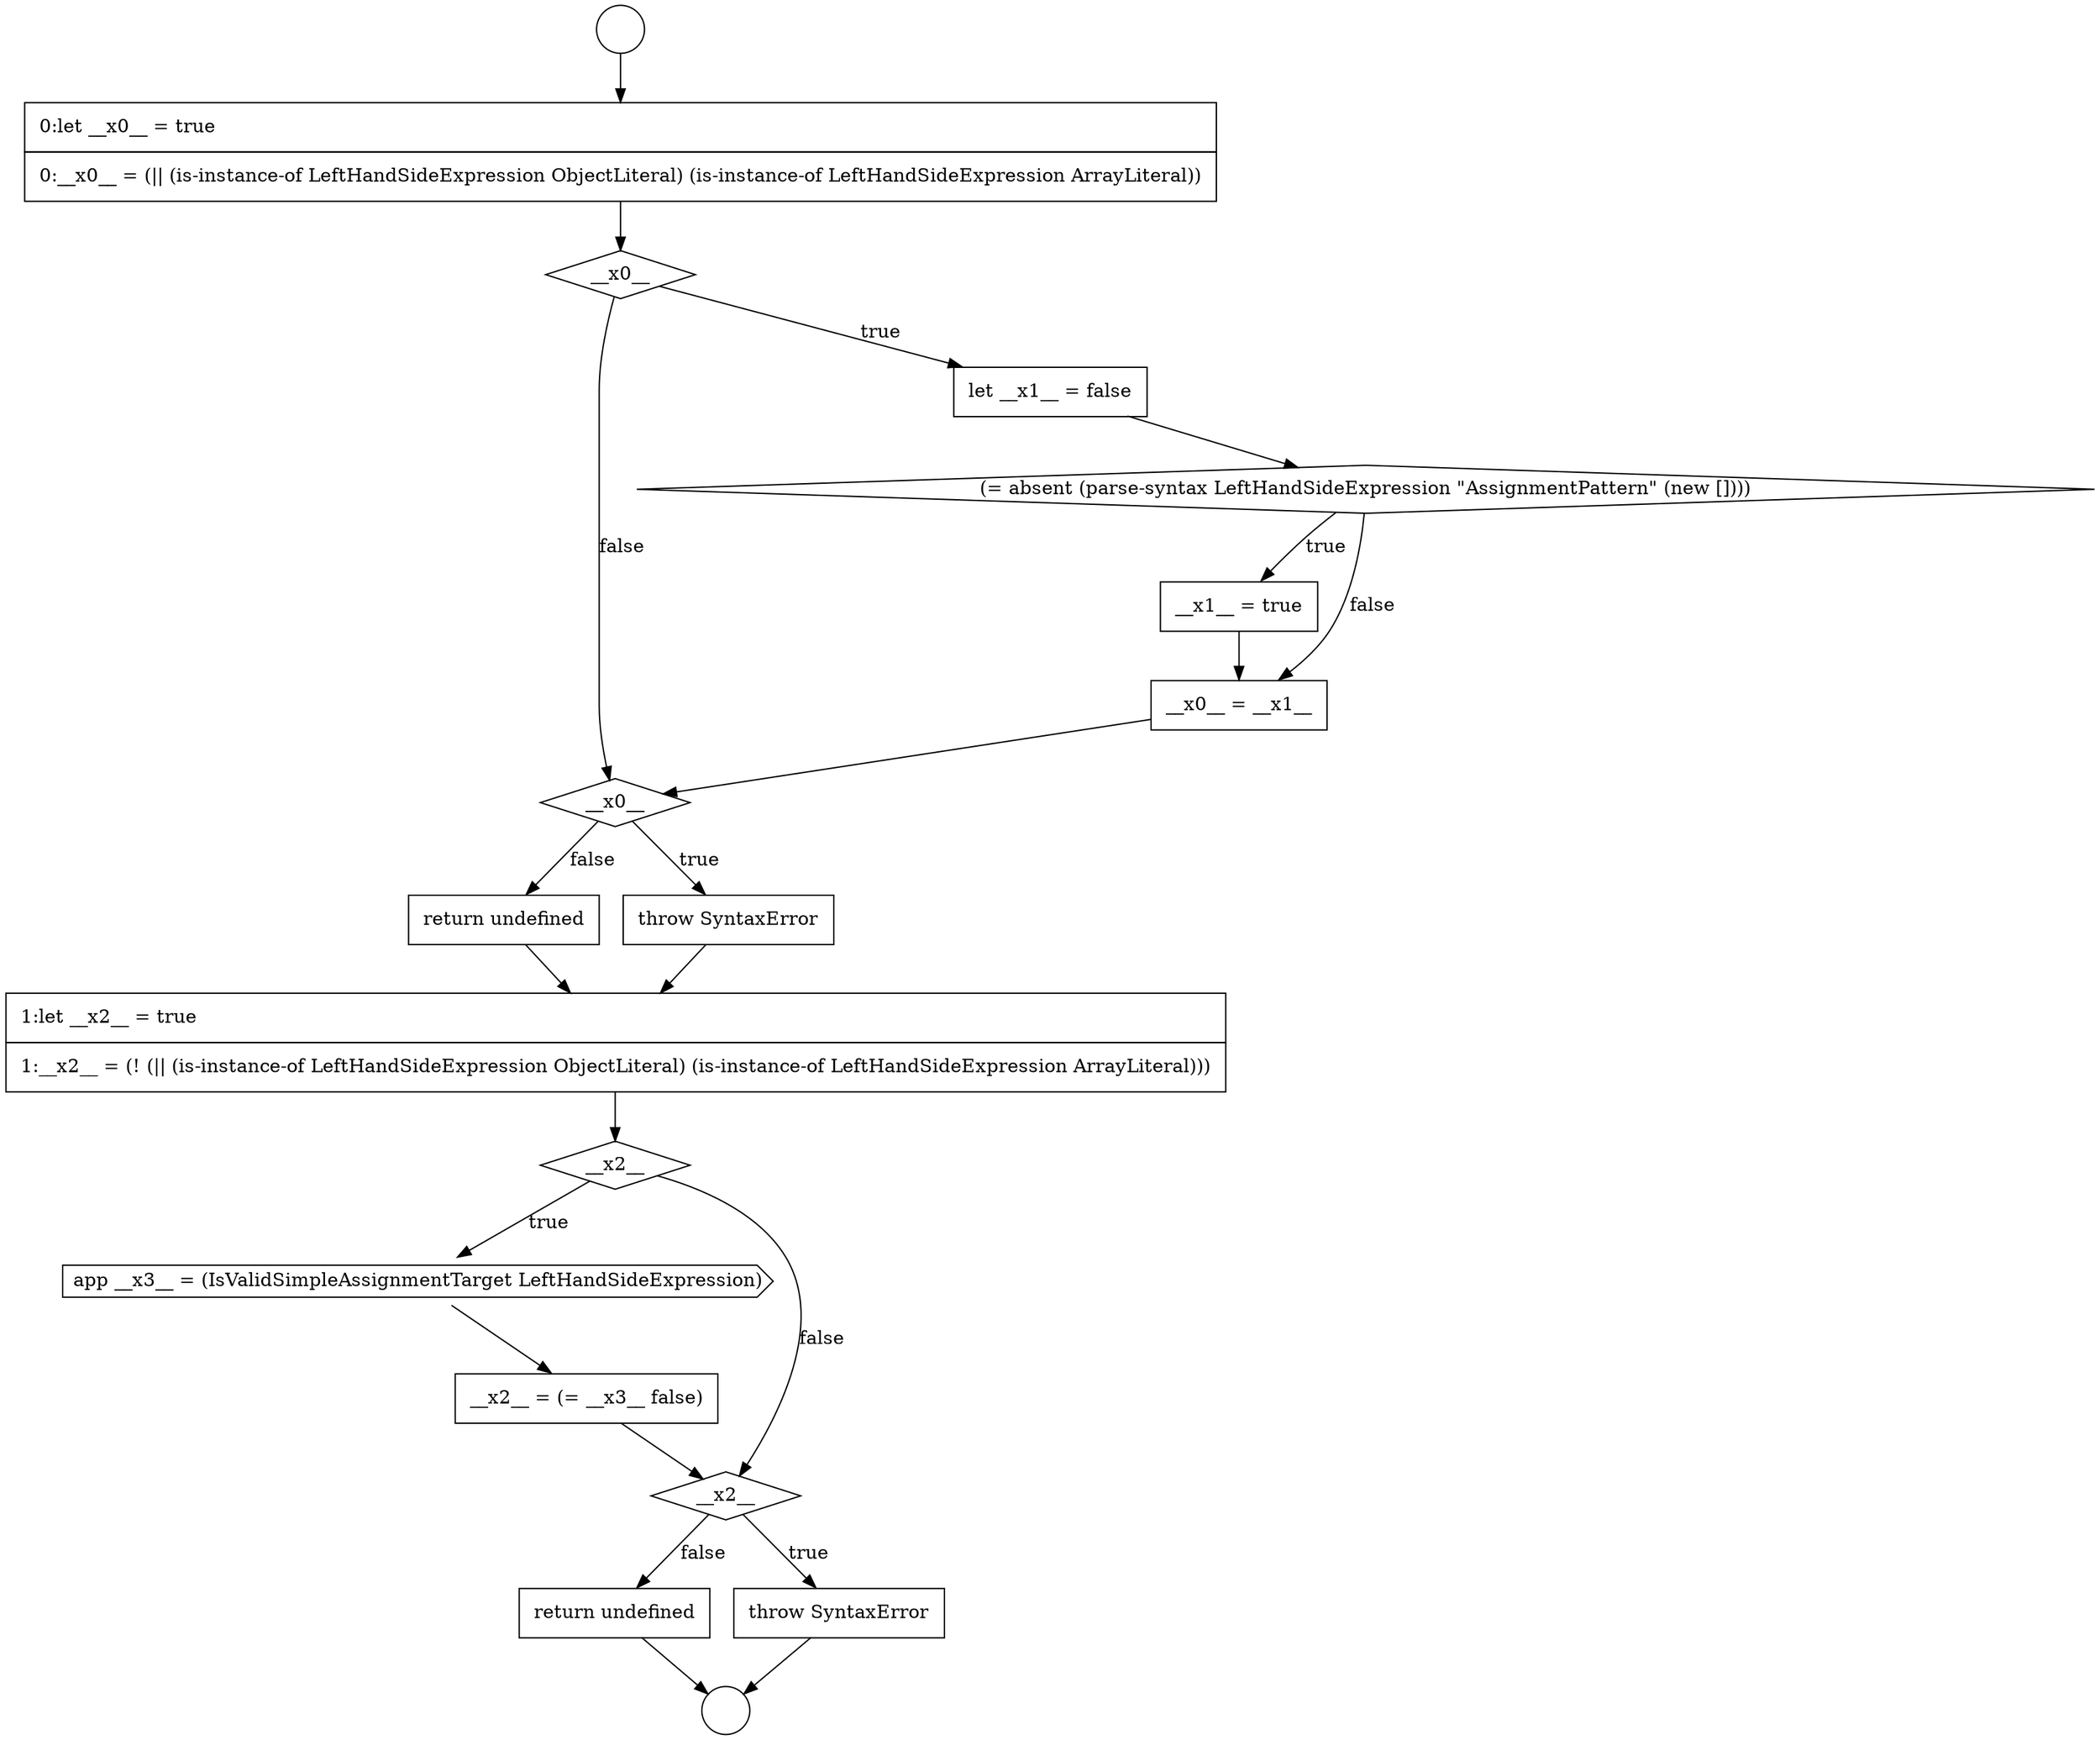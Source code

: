 digraph {
  node18062 [shape=none, margin=0, label=<<font color="black">
    <table border="0" cellborder="1" cellspacing="0" cellpadding="10">
      <tr><td align="left">return undefined</td></tr>
    </table>
  </font>> color="black" fillcolor="white" style=filled]
  node18056 [shape=none, margin=0, label=<<font color="black">
    <table border="0" cellborder="1" cellspacing="0" cellpadding="10">
      <tr><td align="left">1:let __x2__ = true</td></tr>
      <tr><td align="left">1:__x2__ = (! (|| (is-instance-of LeftHandSideExpression ObjectLiteral) (is-instance-of LeftHandSideExpression ArrayLiteral)))</td></tr>
    </table>
  </font>> color="black" fillcolor="white" style=filled]
  node18058 [shape=cds, label=<<font color="black">app __x3__ = (IsValidSimpleAssignmentTarget LeftHandSideExpression)</font>> color="black" fillcolor="white" style=filled]
  node18047 [shape=none, margin=0, label=<<font color="black">
    <table border="0" cellborder="1" cellspacing="0" cellpadding="10">
      <tr><td align="left">0:let __x0__ = true</td></tr>
      <tr><td align="left">0:__x0__ = (|| (is-instance-of LeftHandSideExpression ObjectLiteral) (is-instance-of LeftHandSideExpression ArrayLiteral))</td></tr>
    </table>
  </font>> color="black" fillcolor="white" style=filled]
  node18055 [shape=none, margin=0, label=<<font color="black">
    <table border="0" cellborder="1" cellspacing="0" cellpadding="10">
      <tr><td align="left">return undefined</td></tr>
    </table>
  </font>> color="black" fillcolor="white" style=filled]
  node18048 [shape=diamond, label=<<font color="black">__x0__</font>> color="black" fillcolor="white" style=filled]
  node18045 [shape=circle label=" " color="black" fillcolor="white" style=filled]
  node18057 [shape=diamond, label=<<font color="black">__x2__</font>> color="black" fillcolor="white" style=filled]
  node18060 [shape=diamond, label=<<font color="black">__x2__</font>> color="black" fillcolor="white" style=filled]
  node18054 [shape=none, margin=0, label=<<font color="black">
    <table border="0" cellborder="1" cellspacing="0" cellpadding="10">
      <tr><td align="left">throw SyntaxError</td></tr>
    </table>
  </font>> color="black" fillcolor="white" style=filled]
  node18061 [shape=none, margin=0, label=<<font color="black">
    <table border="0" cellborder="1" cellspacing="0" cellpadding="10">
      <tr><td align="left">throw SyntaxError</td></tr>
    </table>
  </font>> color="black" fillcolor="white" style=filled]
  node18051 [shape=none, margin=0, label=<<font color="black">
    <table border="0" cellborder="1" cellspacing="0" cellpadding="10">
      <tr><td align="left">__x1__ = true</td></tr>
    </table>
  </font>> color="black" fillcolor="white" style=filled]
  node18046 [shape=circle label=" " color="black" fillcolor="white" style=filled]
  node18053 [shape=diamond, label=<<font color="black">__x0__</font>> color="black" fillcolor="white" style=filled]
  node18052 [shape=none, margin=0, label=<<font color="black">
    <table border="0" cellborder="1" cellspacing="0" cellpadding="10">
      <tr><td align="left">__x0__ = __x1__</td></tr>
    </table>
  </font>> color="black" fillcolor="white" style=filled]
  node18050 [shape=diamond, label=<<font color="black">(= absent (parse-syntax LeftHandSideExpression &quot;AssignmentPattern&quot; (new [])))</font>> color="black" fillcolor="white" style=filled]
  node18049 [shape=none, margin=0, label=<<font color="black">
    <table border="0" cellborder="1" cellspacing="0" cellpadding="10">
      <tr><td align="left">let __x1__ = false</td></tr>
    </table>
  </font>> color="black" fillcolor="white" style=filled]
  node18059 [shape=none, margin=0, label=<<font color="black">
    <table border="0" cellborder="1" cellspacing="0" cellpadding="10">
      <tr><td align="left">__x2__ = (= __x3__ false)</td></tr>
    </table>
  </font>> color="black" fillcolor="white" style=filled]
  node18060 -> node18061 [label=<<font color="black">true</font>> color="black"]
  node18060 -> node18062 [label=<<font color="black">false</font>> color="black"]
  node18055 -> node18056 [ color="black"]
  node18057 -> node18058 [label=<<font color="black">true</font>> color="black"]
  node18057 -> node18060 [label=<<font color="black">false</font>> color="black"]
  node18059 -> node18060 [ color="black"]
  node18056 -> node18057 [ color="black"]
  node18048 -> node18049 [label=<<font color="black">true</font>> color="black"]
  node18048 -> node18053 [label=<<font color="black">false</font>> color="black"]
  node18051 -> node18052 [ color="black"]
  node18047 -> node18048 [ color="black"]
  node18050 -> node18051 [label=<<font color="black">true</font>> color="black"]
  node18050 -> node18052 [label=<<font color="black">false</font>> color="black"]
  node18054 -> node18056 [ color="black"]
  node18061 -> node18046 [ color="black"]
  node18053 -> node18054 [label=<<font color="black">true</font>> color="black"]
  node18053 -> node18055 [label=<<font color="black">false</font>> color="black"]
  node18058 -> node18059 [ color="black"]
  node18062 -> node18046 [ color="black"]
  node18049 -> node18050 [ color="black"]
  node18052 -> node18053 [ color="black"]
  node18045 -> node18047 [ color="black"]
}
